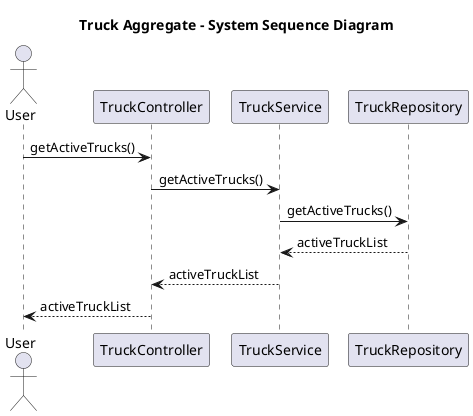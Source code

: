 @startuml
title Truck Aggregate - System Sequence Diagram
actor "User" as user

user -> TruckController: getActiveTrucks()
TruckController -> TruckService: getActiveTrucks()
TruckService -> TruckRepository: getActiveTrucks()
TruckRepository --> TruckService: activeTruckList
TruckService --> TruckController: activeTruckList
TruckController --> user: activeTruckList

@enduml